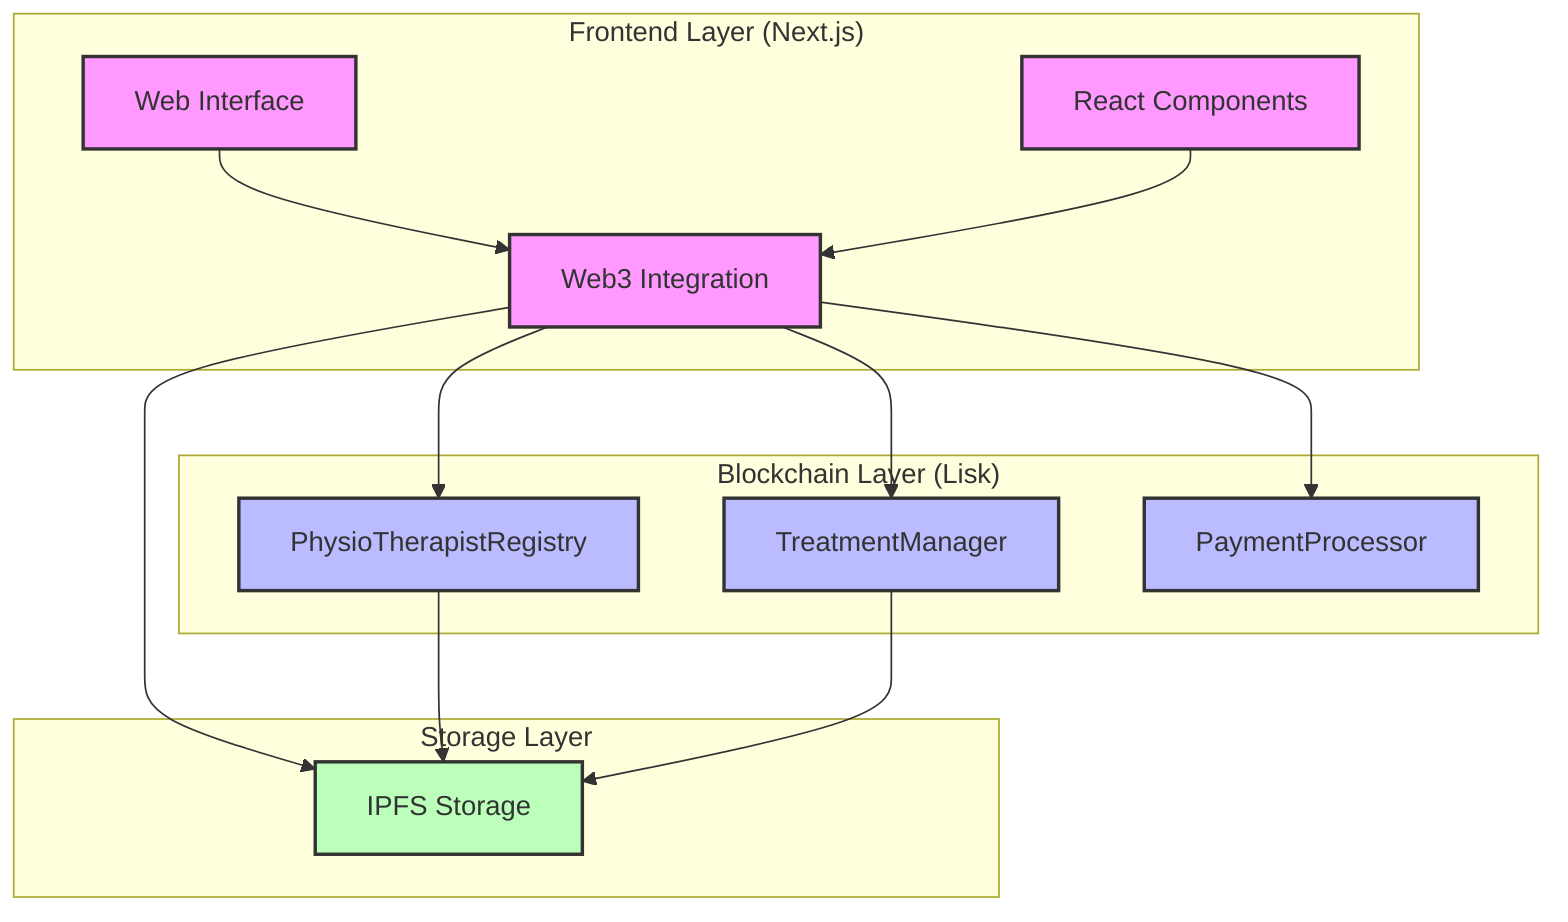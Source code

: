graph TB
    subgraph Frontend["Frontend Layer (Next.js)"]
        UI[Web Interface]
        W3[Web3 Integration]
        Components[React Components]
    end

    subgraph Blockchain["Blockchain Layer (Lisk)"]
        SC1[PhysioTherapistRegistry]
        SC2[TreatmentManager]
        SC3[PaymentProcessor]
    end

    subgraph Storage["Storage Layer"]
        IPFS[IPFS Storage]
    end

    UI --> W3
    Components --> W3
    W3 --> SC1
    W3 --> SC2
    W3 --> SC3
    W3 --> IPFS
    SC1 --> IPFS
    SC2 --> IPFS

    classDef frontend fill:#f9f,stroke:#333,stroke-width:2px
    classDef blockchain fill:#bbf,stroke:#333,stroke-width:2px
    classDef storage fill:#bfb,stroke:#333,stroke-width:2px
    
    class UI,W3,Components frontend
    class SC1,SC2,SC3 blockchain
    class IPFS storage